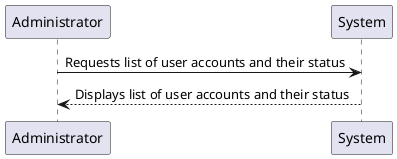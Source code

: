 @startuml
Administrator -> System: Requests list of user accounts and their status
Administrator <-- System: Displays list of user accounts and their status
@enduml